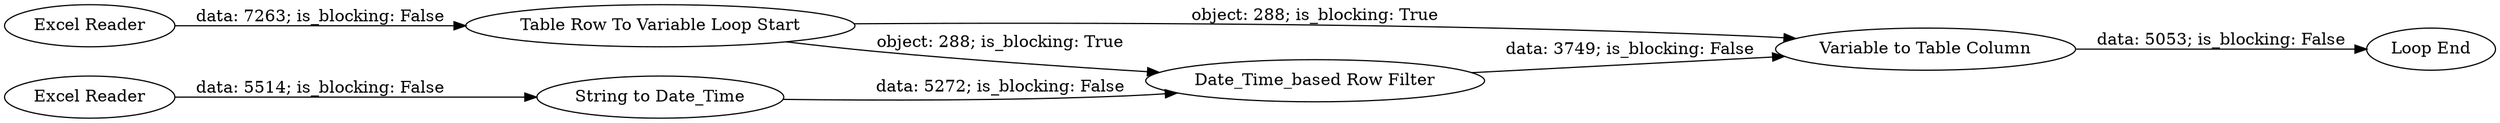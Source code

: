 digraph {
	"8713483179026686839_4" [label="Date_Time_based Row Filter"]
	"8713483179026686839_6" [label="Table Row To Variable Loop Start"]
	"8713483179026686839_2" [label="Excel Reader"]
	"8713483179026686839_9" [label="Variable to Table Column"]
	"8713483179026686839_10" [label="Loop End"]
	"8713483179026686839_1" [label="Excel Reader"]
	"8713483179026686839_3" [label="String to Date_Time"]
	"8713483179026686839_1" -> "8713483179026686839_3" [label="data: 5514; is_blocking: False"]
	"8713483179026686839_4" -> "8713483179026686839_9" [label="data: 3749; is_blocking: False"]
	"8713483179026686839_6" -> "8713483179026686839_9" [label="object: 288; is_blocking: True"]
	"8713483179026686839_2" -> "8713483179026686839_6" [label="data: 7263; is_blocking: False"]
	"8713483179026686839_9" -> "8713483179026686839_10" [label="data: 5053; is_blocking: False"]
	"8713483179026686839_3" -> "8713483179026686839_4" [label="data: 5272; is_blocking: False"]
	"8713483179026686839_6" -> "8713483179026686839_4" [label="object: 288; is_blocking: True"]
	rankdir=LR
}
